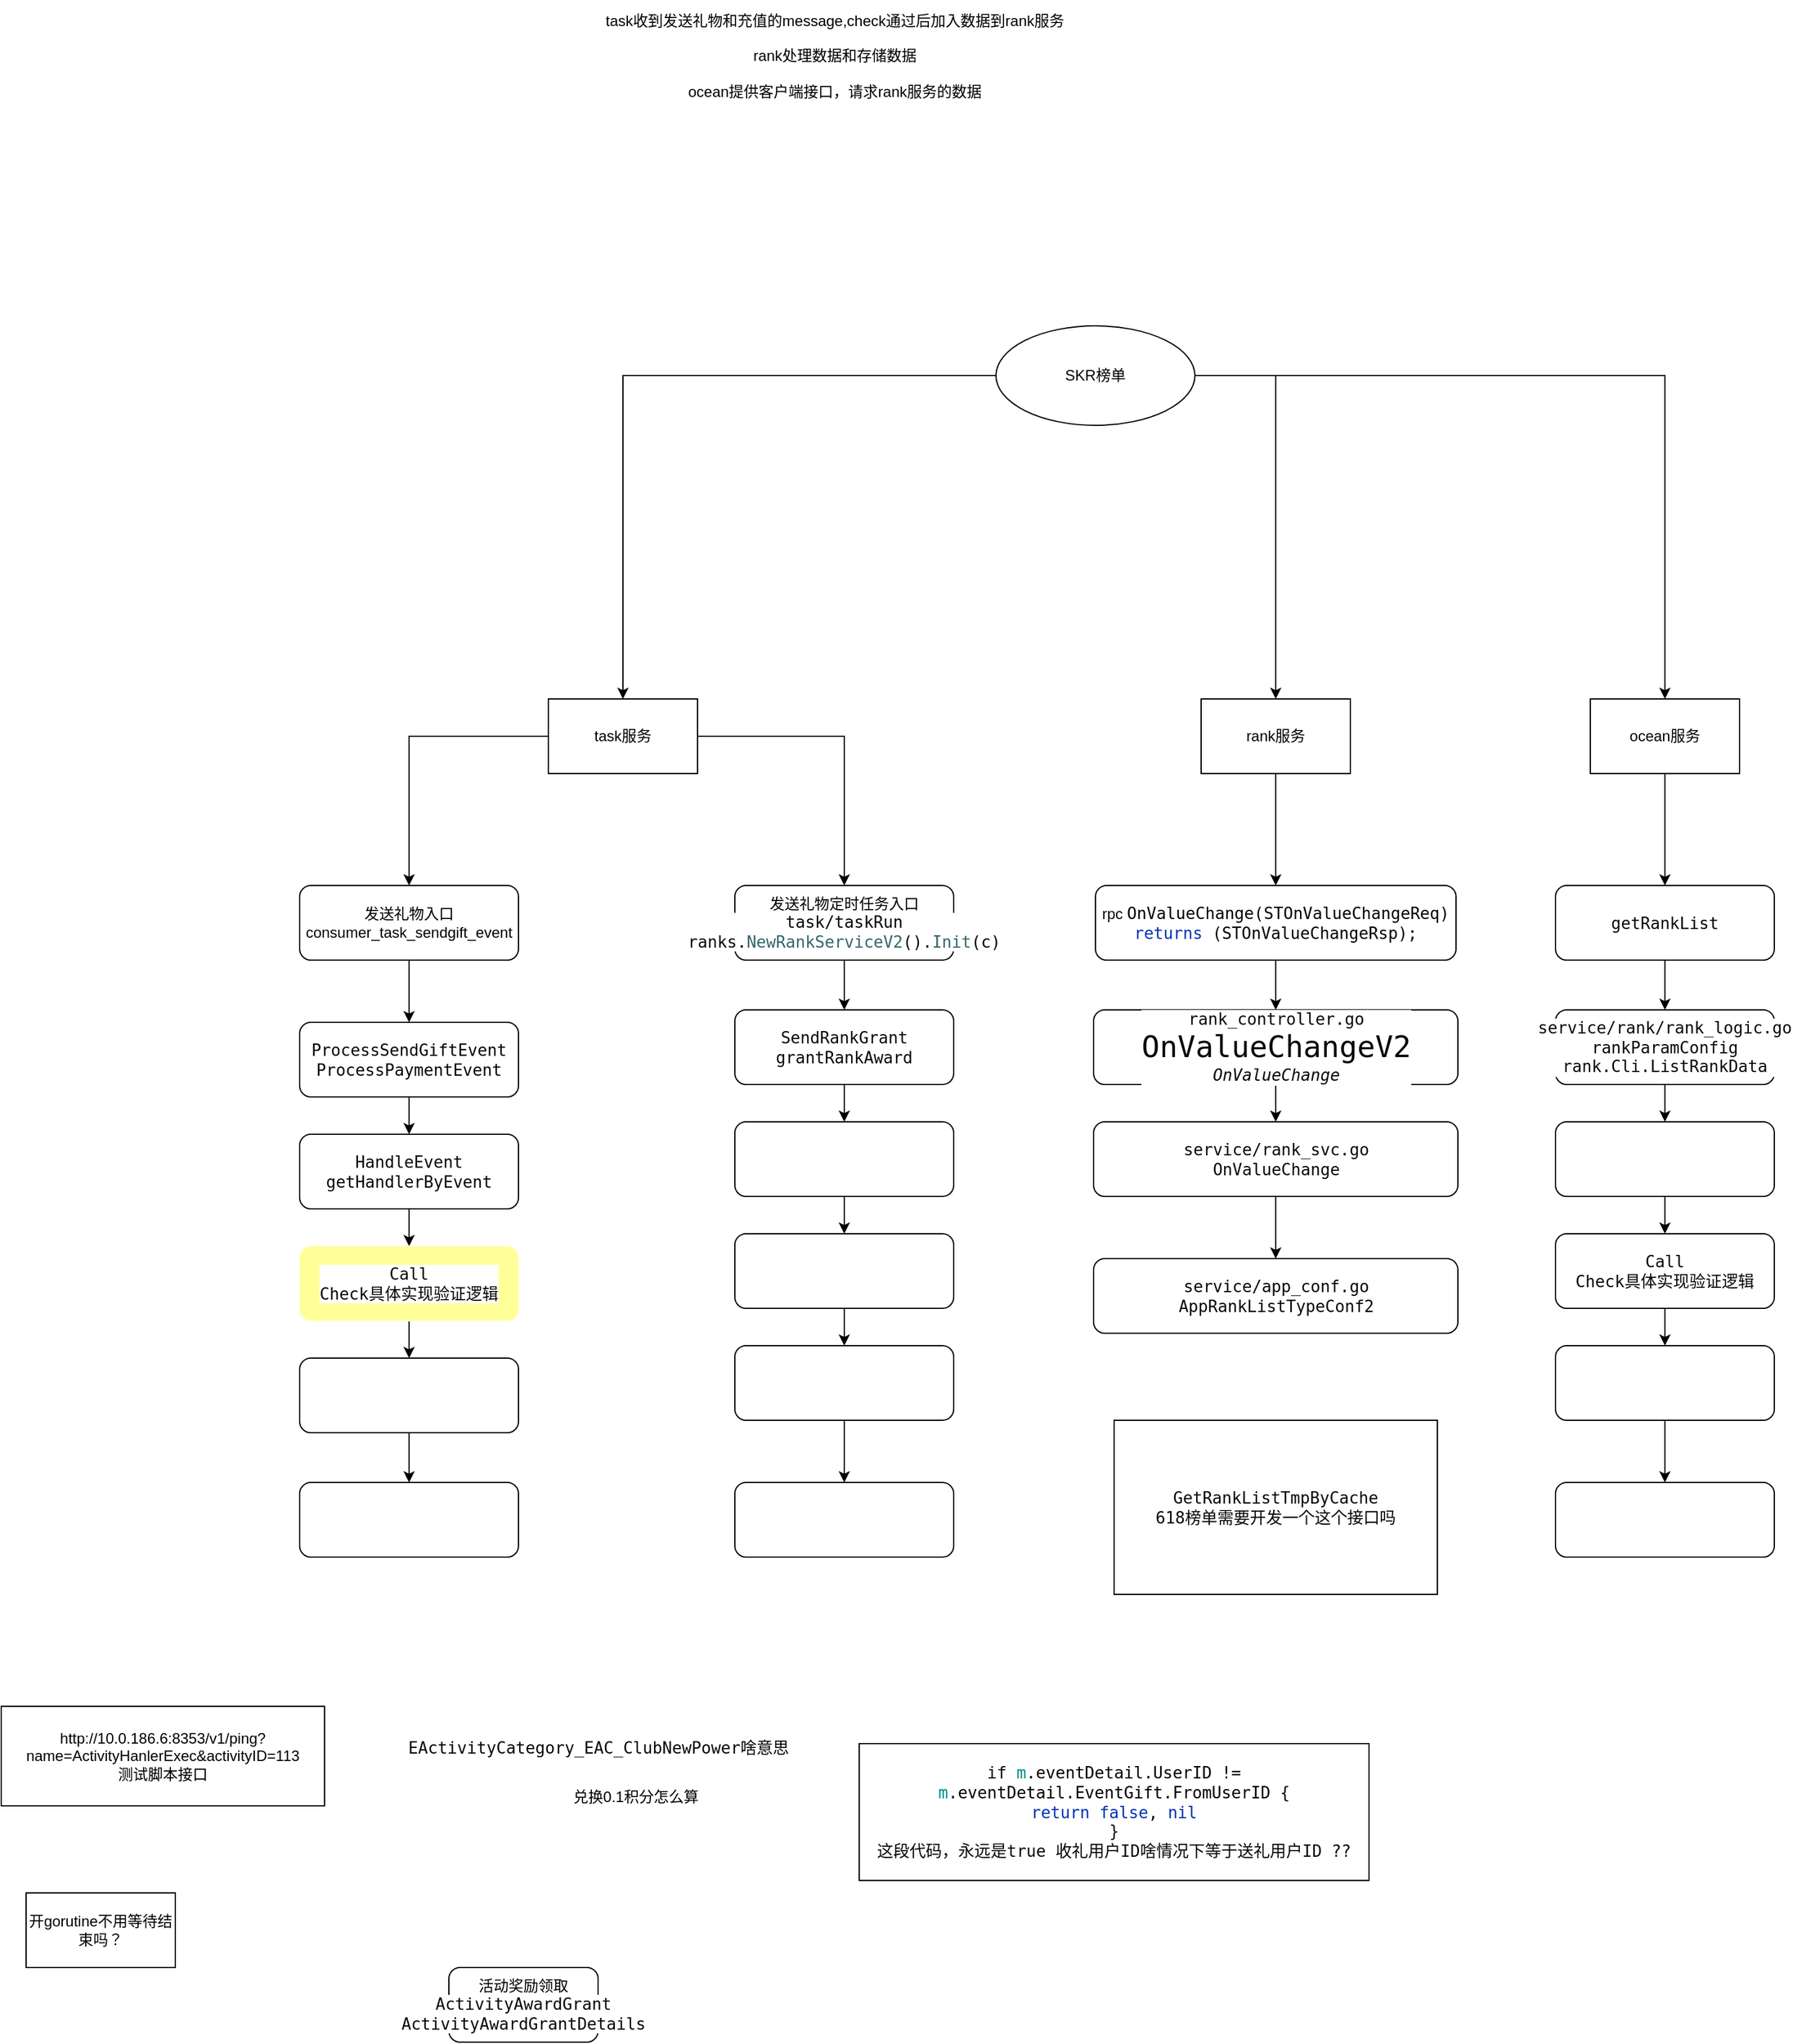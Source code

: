 <mxfile version="21.2.9" type="github">
  <diagram name="第 1 页" id="Fbihhg92MvRgJRtighSf">
    <mxGraphModel dx="1782" dy="1642" grid="1" gridSize="10" guides="1" tooltips="1" connect="1" arrows="1" fold="1" page="1" pageScale="1" pageWidth="827" pageHeight="1169" math="0" shadow="0">
      <root>
        <mxCell id="0" />
        <mxCell id="1" parent="0" />
        <mxCell id="SIuLATBYy6BGo_daEX-A-12" value="" style="edgeStyle=orthogonalEdgeStyle;rounded=0;orthogonalLoop=1;jettySize=auto;html=1;" parent="1" source="SIuLATBYy6BGo_daEX-A-1" target="SIuLATBYy6BGo_daEX-A-6" edge="1">
          <mxGeometry relative="1" as="geometry" />
        </mxCell>
        <mxCell id="SIuLATBYy6BGo_daEX-A-1" value="&lt;div style=&quot;background-color: rgb(255, 255, 255); color: rgb(8, 8, 8); font-family: &amp;quot;JetBrains Mono&amp;quot;, monospace; font-size: 9.8pt;&quot;&gt;ProcessSendGiftEvent&lt;/div&gt;&lt;div style=&quot;background-color: rgb(255, 255, 255); color: rgb(8, 8, 8); font-family: &amp;quot;JetBrains Mono&amp;quot;, monospace; font-size: 9.8pt;&quot;&gt;&lt;div style=&quot;font-size: 9.8pt;&quot;&gt;ProcessPaymentEvent&lt;/div&gt;&lt;/div&gt;" style="rounded=1;whiteSpace=wrap;html=1;" parent="1" vertex="1">
          <mxGeometry x="200" y="120" width="176" height="60" as="geometry" />
        </mxCell>
        <mxCell id="SIuLATBYy6BGo_daEX-A-11" value="" style="edgeStyle=orthogonalEdgeStyle;rounded=0;orthogonalLoop=1;jettySize=auto;html=1;" parent="1" source="SIuLATBYy6BGo_daEX-A-5" target="SIuLATBYy6BGo_daEX-A-1" edge="1">
          <mxGeometry relative="1" as="geometry" />
        </mxCell>
        <mxCell id="SIuLATBYy6BGo_daEX-A-5" value="发送礼物入口&lt;br&gt;consumer_task_sendgift_event" style="rounded=1;whiteSpace=wrap;html=1;" parent="1" vertex="1">
          <mxGeometry x="200" y="10" width="176" height="60" as="geometry" />
        </mxCell>
        <mxCell id="SIuLATBYy6BGo_daEX-A-13" value="" style="edgeStyle=orthogonalEdgeStyle;rounded=0;orthogonalLoop=1;jettySize=auto;html=1;" parent="1" source="SIuLATBYy6BGo_daEX-A-6" target="SIuLATBYy6BGo_daEX-A-9" edge="1">
          <mxGeometry relative="1" as="geometry" />
        </mxCell>
        <mxCell id="SIuLATBYy6BGo_daEX-A-6" value="&lt;div style=&quot;background-color: rgb(255, 255, 255); color: rgb(8, 8, 8); font-family: &amp;quot;JetBrains Mono&amp;quot;, monospace; font-size: 9.8pt;&quot;&gt;HandleEvent&lt;br&gt;&lt;/div&gt;&lt;div style=&quot;background-color: rgb(255, 255, 255); color: rgb(8, 8, 8); font-family: &amp;quot;JetBrains Mono&amp;quot;, monospace; font-size: 9.8pt;&quot;&gt;getHandlerByEvent&lt;/div&gt;" style="rounded=1;whiteSpace=wrap;html=1;" parent="1" vertex="1">
          <mxGeometry x="200" y="210" width="176" height="60" as="geometry" />
        </mxCell>
        <mxCell id="SIuLATBYy6BGo_daEX-A-8" value="" style="rounded=1;whiteSpace=wrap;html=1;" parent="1" vertex="1">
          <mxGeometry x="200" y="490" width="176" height="60" as="geometry" />
        </mxCell>
        <mxCell id="SIuLATBYy6BGo_daEX-A-14" value="" style="edgeStyle=orthogonalEdgeStyle;rounded=0;orthogonalLoop=1;jettySize=auto;html=1;" parent="1" source="SIuLATBYy6BGo_daEX-A-9" target="SIuLATBYy6BGo_daEX-A-10" edge="1">
          <mxGeometry relative="1" as="geometry" />
        </mxCell>
        <mxCell id="SIuLATBYy6BGo_daEX-A-9" value="&lt;div style=&quot;background-color: rgb(255, 255, 255); color: rgb(8, 8, 8); font-family: &amp;quot;JetBrains Mono&amp;quot;, monospace; font-size: 9.8pt;&quot;&gt;Call&lt;/div&gt;&lt;div style=&quot;background-color: rgb(255, 255, 255); color: rgb(8, 8, 8); font-family: &amp;quot;JetBrains Mono&amp;quot;, monospace; font-size: 9.8pt;&quot;&gt;&lt;div style=&quot;font-size: 9.8pt;&quot;&gt;Check具体实现验证逻辑&lt;/div&gt;&lt;/div&gt;" style="rounded=1;whiteSpace=wrap;html=1;strokeColor=#FFFFCC;fillColor=#FFFF99;" parent="1" vertex="1">
          <mxGeometry x="200" y="300" width="176" height="60" as="geometry" />
        </mxCell>
        <mxCell id="SIuLATBYy6BGo_daEX-A-15" value="" style="edgeStyle=orthogonalEdgeStyle;rounded=0;orthogonalLoop=1;jettySize=auto;html=1;" parent="1" source="SIuLATBYy6BGo_daEX-A-10" edge="1">
          <mxGeometry relative="1" as="geometry">
            <mxPoint x="288" y="490" as="targetPoint" />
          </mxGeometry>
        </mxCell>
        <mxCell id="SIuLATBYy6BGo_daEX-A-10" value="" style="rounded=1;whiteSpace=wrap;html=1;" parent="1" vertex="1">
          <mxGeometry x="200" y="390" width="176" height="60" as="geometry" />
        </mxCell>
        <mxCell id="SIuLATBYy6BGo_daEX-A-16" value="" style="edgeStyle=orthogonalEdgeStyle;rounded=0;orthogonalLoop=1;jettySize=auto;html=1;" parent="1" source="SIuLATBYy6BGo_daEX-A-17" target="SIuLATBYy6BGo_daEX-A-21" edge="1">
          <mxGeometry relative="1" as="geometry" />
        </mxCell>
        <mxCell id="SIuLATBYy6BGo_daEX-A-17" value="&lt;div style=&quot;background-color: rgb(255, 255, 255); color: rgb(8, 8, 8); font-family: &amp;quot;JetBrains Mono&amp;quot;, monospace; font-size: 9.8pt;&quot;&gt;&lt;div style=&quot;font-size: 9.8pt;&quot;&gt;SendRankGrant&lt;/div&gt;&lt;div style=&quot;font-size: 9.8pt;&quot;&gt;&lt;div style=&quot;font-size: 9.8pt;&quot;&gt;grantRankAward&lt;/div&gt;&lt;/div&gt;&lt;/div&gt;" style="rounded=1;whiteSpace=wrap;html=1;" parent="1" vertex="1">
          <mxGeometry x="550" y="110" width="176" height="60" as="geometry" />
        </mxCell>
        <mxCell id="SIuLATBYy6BGo_daEX-A-18" value="" style="edgeStyle=orthogonalEdgeStyle;rounded=0;orthogonalLoop=1;jettySize=auto;html=1;" parent="1" source="SIuLATBYy6BGo_daEX-A-19" target="SIuLATBYy6BGo_daEX-A-17" edge="1">
          <mxGeometry relative="1" as="geometry" />
        </mxCell>
        <mxCell id="SIuLATBYy6BGo_daEX-A-19" value="发送礼物定时任务入口&lt;br&gt;&lt;div style=&quot;background-color: rgb(255, 255, 255); color: rgb(8, 8, 8); font-family: &amp;quot;JetBrains Mono&amp;quot;, monospace; font-size: 9.8pt;&quot;&gt;task/taskRun&lt;/div&gt;&lt;div style=&quot;background-color: rgb(255, 255, 255); color: rgb(8, 8, 8); font-family: &amp;quot;JetBrains Mono&amp;quot;, monospace; font-size: 9.8pt;&quot;&gt;&lt;div style=&quot;font-size: 9.8pt;&quot;&gt;ranks.&lt;span style=&quot;color:#36666b;&quot;&gt;NewRankServiceV2&lt;/span&gt;().&lt;span style=&quot;color:#36666b;&quot;&gt;Init&lt;/span&gt;(&lt;span style=&quot;color:#000000;&quot;&gt;c&lt;/span&gt;)&lt;/div&gt;&lt;/div&gt;" style="rounded=1;whiteSpace=wrap;html=1;" parent="1" vertex="1">
          <mxGeometry x="550" y="10" width="176" height="60" as="geometry" />
        </mxCell>
        <mxCell id="SIuLATBYy6BGo_daEX-A-20" value="" style="edgeStyle=orthogonalEdgeStyle;rounded=0;orthogonalLoop=1;jettySize=auto;html=1;" parent="1" source="SIuLATBYy6BGo_daEX-A-21" target="SIuLATBYy6BGo_daEX-A-23" edge="1">
          <mxGeometry relative="1" as="geometry" />
        </mxCell>
        <mxCell id="SIuLATBYy6BGo_daEX-A-21" value="&lt;div style=&quot;background-color: rgb(255, 255, 255); color: rgb(8, 8, 8); font-family: &amp;quot;JetBrains Mono&amp;quot;, monospace; font-size: 9.8pt;&quot;&gt;&lt;br&gt;&lt;/div&gt;" style="rounded=1;whiteSpace=wrap;html=1;" parent="1" vertex="1">
          <mxGeometry x="550" y="200" width="176" height="60" as="geometry" />
        </mxCell>
        <mxCell id="SIuLATBYy6BGo_daEX-A-22" value="" style="edgeStyle=orthogonalEdgeStyle;rounded=0;orthogonalLoop=1;jettySize=auto;html=1;" parent="1" source="SIuLATBYy6BGo_daEX-A-23" target="SIuLATBYy6BGo_daEX-A-25" edge="1">
          <mxGeometry relative="1" as="geometry" />
        </mxCell>
        <mxCell id="SIuLATBYy6BGo_daEX-A-23" value="&lt;div style=&quot;background-color: rgb(255, 255, 255); color: rgb(8, 8, 8); font-family: &amp;quot;JetBrains Mono&amp;quot;, monospace; font-size: 9.8pt;&quot;&gt;&lt;br&gt;&lt;/div&gt;" style="rounded=1;whiteSpace=wrap;html=1;" parent="1" vertex="1">
          <mxGeometry x="550" y="290" width="176" height="60" as="geometry" />
        </mxCell>
        <mxCell id="SIuLATBYy6BGo_daEX-A-24" value="" style="edgeStyle=orthogonalEdgeStyle;rounded=0;orthogonalLoop=1;jettySize=auto;html=1;" parent="1" source="SIuLATBYy6BGo_daEX-A-25" edge="1">
          <mxGeometry relative="1" as="geometry">
            <mxPoint x="638" y="490" as="targetPoint" />
          </mxGeometry>
        </mxCell>
        <mxCell id="SIuLATBYy6BGo_daEX-A-25" value="" style="rounded=1;whiteSpace=wrap;html=1;" parent="1" vertex="1">
          <mxGeometry x="550" y="380" width="176" height="60" as="geometry" />
        </mxCell>
        <mxCell id="SIuLATBYy6BGo_daEX-A-26" value="" style="rounded=1;whiteSpace=wrap;html=1;" parent="1" vertex="1">
          <mxGeometry x="550" y="490" width="176" height="60" as="geometry" />
        </mxCell>
        <mxCell id="SIuLATBYy6BGo_daEX-A-31" value="" style="edgeStyle=orthogonalEdgeStyle;rounded=0;orthogonalLoop=1;jettySize=auto;html=1;" parent="1" source="SIuLATBYy6BGo_daEX-A-32" edge="1">
          <mxGeometry relative="1" as="geometry">
            <mxPoint x="985" y="200" as="targetPoint" />
          </mxGeometry>
        </mxCell>
        <mxCell id="SIuLATBYy6BGo_daEX-A-32" value="&lt;div style=&quot;background-color: rgb(255, 255, 255); color: rgb(8, 8, 8); font-family: &amp;quot;JetBrains Mono&amp;quot;, monospace;&quot;&gt;&lt;div style=&quot;&quot;&gt;&lt;div style=&quot;font-size: 9.8pt;&quot;&gt;rank_controller.go&lt;/div&gt;&lt;div style=&quot;&quot;&gt;&lt;div style=&quot;&quot;&gt;&lt;font style=&quot;font-size: 24px;&quot;&gt;OnValueChangeV2&lt;/font&gt;&lt;/div&gt;&lt;div style=&quot;font-size: 9.8pt;&quot;&gt;&lt;i&gt;OnValueChange&lt;/i&gt;&lt;/div&gt;&lt;/div&gt;&lt;/div&gt;&lt;/div&gt;" style="rounded=1;whiteSpace=wrap;html=1;" parent="1" vertex="1">
          <mxGeometry x="838.5" y="110" width="293" height="60" as="geometry" />
        </mxCell>
        <mxCell id="SIuLATBYy6BGo_daEX-A-33" value="" style="edgeStyle=orthogonalEdgeStyle;rounded=0;orthogonalLoop=1;jettySize=auto;html=1;" parent="1" source="SIuLATBYy6BGo_daEX-A-41" target="SIuLATBYy6BGo_daEX-A-32" edge="1">
          <mxGeometry relative="1" as="geometry" />
        </mxCell>
        <mxCell id="SIuLATBYy6BGo_daEX-A-41" value="rpc&amp;nbsp;&lt;span style=&quot;border-color: var(--border-color); font-family: &amp;quot;JetBrains Mono&amp;quot;, monospace; font-size: 13.067px; background-color: rgb(255, 255, 255);&quot;&gt;OnValueChange&lt;/span&gt;&lt;span style=&quot;color: rgb(8, 8, 8); font-family: &amp;quot;JetBrains Mono&amp;quot;, monospace; font-size: 13.067px; background-color: rgb(255, 255, 255);&quot;&gt;(&lt;/span&gt;&lt;span style=&quot;border-color: var(--border-color); font-family: &amp;quot;JetBrains Mono&amp;quot;, monospace; font-size: 13.067px; background-color: rgb(255, 255, 255);&quot;&gt;STOnValueChangeReq&lt;/span&gt;&lt;span style=&quot;font-family: &amp;quot;JetBrains Mono&amp;quot;, monospace; font-size: 13.067px; background-color: rgb(255, 255, 255);&quot;&gt;&lt;font color=&quot;#080808&quot;&gt;)&lt;br&gt;&lt;/font&gt;&lt;/span&gt;&lt;span style=&quot;border-color: var(--border-color); font-family: &amp;quot;JetBrains Mono&amp;quot;, monospace; font-size: 13.067px; background-color: rgb(255, 255, 255); color: rgb(0, 51, 179);&quot;&gt;returns&amp;nbsp;&lt;/span&gt;&lt;span style=&quot;color: rgb(8, 8, 8); font-family: &amp;quot;JetBrains Mono&amp;quot;, monospace; font-size: 13.067px; background-color: rgb(255, 255, 255);&quot;&gt;(&lt;/span&gt;&lt;span style=&quot;border-color: var(--border-color); font-family: &amp;quot;JetBrains Mono&amp;quot;, monospace; font-size: 13.067px; background-color: rgb(255, 255, 255);&quot;&gt;STOnValueChangeRsp&lt;/span&gt;&lt;span style=&quot;color: rgb(8, 8, 8); font-family: &amp;quot;JetBrains Mono&amp;quot;, monospace; font-size: 13.067px; background-color: rgb(255, 255, 255);&quot;&gt;);&lt;/span&gt;" style="rounded=1;whiteSpace=wrap;html=1;" parent="1" vertex="1">
          <mxGeometry x="840" y="10" width="290" height="60" as="geometry" />
        </mxCell>
        <mxCell id="SIuLATBYy6BGo_daEX-A-42" value="" style="edgeStyle=orthogonalEdgeStyle;rounded=0;orthogonalLoop=1;jettySize=auto;html=1;" parent="1" source="SIuLATBYy6BGo_daEX-A-43" target="SIuLATBYy6BGo_daEX-A-46" edge="1">
          <mxGeometry relative="1" as="geometry" />
        </mxCell>
        <mxCell id="SIuLATBYy6BGo_daEX-A-43" value="&lt;div style=&quot;background-color: rgb(255, 255, 255); color: rgb(8, 8, 8); font-family: &amp;quot;JetBrains Mono&amp;quot;, monospace; font-size: 9.8pt;&quot;&gt;&lt;div style=&quot;font-size: 9.8pt;&quot;&gt;&lt;span style=&quot;font-size: 9.8pt;&quot;&gt;service/rank/rank_logic.go&lt;/span&gt;&lt;br&gt;&lt;/div&gt;&lt;div style=&quot;font-size: 9.8pt;&quot;&gt;&lt;div style=&quot;border-color: var(--border-color); font-size: 9.8pt;&quot;&gt;rankParamConfig&lt;/div&gt;&lt;div style=&quot;border-color: var(--border-color); font-size: 9.8pt;&quot;&gt;&lt;div style=&quot;font-size: 9.8pt;&quot;&gt;rank.Cli.ListRankData&lt;/div&gt;&lt;/div&gt;&lt;/div&gt;&lt;/div&gt;" style="rounded=1;whiteSpace=wrap;html=1;" parent="1" vertex="1">
          <mxGeometry x="1210" y="110" width="176" height="60" as="geometry" />
        </mxCell>
        <mxCell id="SIuLATBYy6BGo_daEX-A-44" value="" style="edgeStyle=orthogonalEdgeStyle;rounded=0;orthogonalLoop=1;jettySize=auto;html=1;" parent="1" source="SIuLATBYy6BGo_daEX-A-52" target="SIuLATBYy6BGo_daEX-A-43" edge="1">
          <mxGeometry relative="1" as="geometry" />
        </mxCell>
        <mxCell id="SIuLATBYy6BGo_daEX-A-45" value="" style="edgeStyle=orthogonalEdgeStyle;rounded=0;orthogonalLoop=1;jettySize=auto;html=1;" parent="1" source="SIuLATBYy6BGo_daEX-A-46" target="SIuLATBYy6BGo_daEX-A-48" edge="1">
          <mxGeometry relative="1" as="geometry" />
        </mxCell>
        <mxCell id="SIuLATBYy6BGo_daEX-A-46" value="&lt;div style=&quot;background-color: rgb(255, 255, 255); color: rgb(8, 8, 8); font-family: &amp;quot;JetBrains Mono&amp;quot;, monospace; font-size: 9.8pt;&quot;&gt;&lt;br&gt;&lt;/div&gt;" style="rounded=1;whiteSpace=wrap;html=1;" parent="1" vertex="1">
          <mxGeometry x="1210" y="200" width="176" height="60" as="geometry" />
        </mxCell>
        <mxCell id="SIuLATBYy6BGo_daEX-A-47" value="" style="edgeStyle=orthogonalEdgeStyle;rounded=0;orthogonalLoop=1;jettySize=auto;html=1;" parent="1" source="SIuLATBYy6BGo_daEX-A-48" target="SIuLATBYy6BGo_daEX-A-50" edge="1">
          <mxGeometry relative="1" as="geometry" />
        </mxCell>
        <mxCell id="SIuLATBYy6BGo_daEX-A-48" value="&lt;div style=&quot;background-color: rgb(255, 255, 255); color: rgb(8, 8, 8); font-family: &amp;quot;JetBrains Mono&amp;quot;, monospace; font-size: 9.8pt;&quot;&gt;Call&lt;/div&gt;&lt;div style=&quot;background-color: rgb(255, 255, 255); color: rgb(8, 8, 8); font-family: &amp;quot;JetBrains Mono&amp;quot;, monospace; font-size: 9.8pt;&quot;&gt;&lt;div style=&quot;font-size: 9.8pt;&quot;&gt;Check具体实现验证逻辑&lt;/div&gt;&lt;/div&gt;" style="rounded=1;whiteSpace=wrap;html=1;" parent="1" vertex="1">
          <mxGeometry x="1210" y="290" width="176" height="60" as="geometry" />
        </mxCell>
        <mxCell id="SIuLATBYy6BGo_daEX-A-49" value="" style="edgeStyle=orthogonalEdgeStyle;rounded=0;orthogonalLoop=1;jettySize=auto;html=1;" parent="1" source="SIuLATBYy6BGo_daEX-A-50" edge="1">
          <mxGeometry relative="1" as="geometry">
            <mxPoint x="1298" y="490" as="targetPoint" />
          </mxGeometry>
        </mxCell>
        <mxCell id="SIuLATBYy6BGo_daEX-A-50" value="" style="rounded=1;whiteSpace=wrap;html=1;" parent="1" vertex="1">
          <mxGeometry x="1210" y="380" width="176" height="60" as="geometry" />
        </mxCell>
        <mxCell id="SIuLATBYy6BGo_daEX-A-51" value="" style="rounded=1;whiteSpace=wrap;html=1;" parent="1" vertex="1">
          <mxGeometry x="1210" y="490" width="176" height="60" as="geometry" />
        </mxCell>
        <mxCell id="SIuLATBYy6BGo_daEX-A-52" value="&lt;div style=&quot;background-color: rgb(255, 255, 255); color: rgb(8, 8, 8); font-family: &amp;quot;JetBrains Mono&amp;quot;, monospace; font-size: 9.8pt;&quot;&gt;getRankList&lt;br&gt;&lt;/div&gt;" style="rounded=1;whiteSpace=wrap;html=1;" parent="1" vertex="1">
          <mxGeometry x="1210" y="10" width="176" height="60" as="geometry" />
        </mxCell>
        <mxCell id="SIuLATBYy6BGo_daEX-A-54" style="edgeStyle=orthogonalEdgeStyle;rounded=0;orthogonalLoop=1;jettySize=auto;html=1;entryX=0.5;entryY=0;entryDx=0;entryDy=0;" parent="1" source="SIuLATBYy6BGo_daEX-A-53" target="SIuLATBYy6BGo_daEX-A-5" edge="1">
          <mxGeometry relative="1" as="geometry" />
        </mxCell>
        <mxCell id="SIuLATBYy6BGo_daEX-A-55" style="edgeStyle=orthogonalEdgeStyle;rounded=0;orthogonalLoop=1;jettySize=auto;html=1;entryX=0.5;entryY=0;entryDx=0;entryDy=0;" parent="1" source="SIuLATBYy6BGo_daEX-A-53" target="SIuLATBYy6BGo_daEX-A-19" edge="1">
          <mxGeometry relative="1" as="geometry" />
        </mxCell>
        <mxCell id="SIuLATBYy6BGo_daEX-A-53" value="task服务" style="rounded=0;whiteSpace=wrap;html=1;" parent="1" vertex="1">
          <mxGeometry x="400" y="-140" width="120" height="60" as="geometry" />
        </mxCell>
        <mxCell id="SIuLATBYy6BGo_daEX-A-76" style="edgeStyle=orthogonalEdgeStyle;rounded=0;orthogonalLoop=1;jettySize=auto;html=1;" parent="1" source="SIuLATBYy6BGo_daEX-A-58" target="SIuLATBYy6BGo_daEX-A-53" edge="1">
          <mxGeometry relative="1" as="geometry" />
        </mxCell>
        <mxCell id="SIuLATBYy6BGo_daEX-A-77" style="edgeStyle=orthogonalEdgeStyle;rounded=0;orthogonalLoop=1;jettySize=auto;html=1;" parent="1" source="SIuLATBYy6BGo_daEX-A-58" target="SIuLATBYy6BGo_daEX-A-60" edge="1">
          <mxGeometry relative="1" as="geometry" />
        </mxCell>
        <mxCell id="SIuLATBYy6BGo_daEX-A-78" style="edgeStyle=orthogonalEdgeStyle;rounded=0;orthogonalLoop=1;jettySize=auto;html=1;" parent="1" source="SIuLATBYy6BGo_daEX-A-58" target="SIuLATBYy6BGo_daEX-A-63" edge="1">
          <mxGeometry relative="1" as="geometry" />
        </mxCell>
        <mxCell id="SIuLATBYy6BGo_daEX-A-58" value="SKR榜单" style="ellipse;whiteSpace=wrap;html=1;" parent="1" vertex="1">
          <mxGeometry x="760" y="-440" width="160" height="80" as="geometry" />
        </mxCell>
        <mxCell id="SIuLATBYy6BGo_daEX-A-61" style="edgeStyle=orthogonalEdgeStyle;rounded=0;orthogonalLoop=1;jettySize=auto;html=1;entryX=0.5;entryY=0;entryDx=0;entryDy=0;" parent="1" source="SIuLATBYy6BGo_daEX-A-60" target="SIuLATBYy6BGo_daEX-A-41" edge="1">
          <mxGeometry relative="1" as="geometry" />
        </mxCell>
        <mxCell id="SIuLATBYy6BGo_daEX-A-60" value="rank服务" style="rounded=0;whiteSpace=wrap;html=1;" parent="1" vertex="1">
          <mxGeometry x="925" y="-140" width="120" height="60" as="geometry" />
        </mxCell>
        <mxCell id="SIuLATBYy6BGo_daEX-A-65" value="" style="edgeStyle=orthogonalEdgeStyle;rounded=0;orthogonalLoop=1;jettySize=auto;html=1;" parent="1" source="SIuLATBYy6BGo_daEX-A-63" target="SIuLATBYy6BGo_daEX-A-52" edge="1">
          <mxGeometry relative="1" as="geometry" />
        </mxCell>
        <mxCell id="SIuLATBYy6BGo_daEX-A-63" value="ocean服务" style="rounded=0;whiteSpace=wrap;html=1;" parent="1" vertex="1">
          <mxGeometry x="1238" y="-140" width="120" height="60" as="geometry" />
        </mxCell>
        <mxCell id="SIuLATBYy6BGo_daEX-A-81" value="" style="edgeStyle=orthogonalEdgeStyle;rounded=0;orthogonalLoop=1;jettySize=auto;html=1;" parent="1" source="SIuLATBYy6BGo_daEX-A-79" target="SIuLATBYy6BGo_daEX-A-80" edge="1">
          <mxGeometry relative="1" as="geometry" />
        </mxCell>
        <mxCell id="SIuLATBYy6BGo_daEX-A-79" value="&lt;div style=&quot;background-color: rgb(255, 255, 255); color: rgb(8, 8, 8); font-family: &amp;quot;JetBrains Mono&amp;quot;, monospace; font-size: 9.8pt;&quot;&gt;&lt;div style=&quot;font-size: 9.8pt;&quot;&gt;&lt;div style=&quot;font-size: 9.8pt;&quot;&gt;&lt;div style=&quot;font-size: 9.8pt;&quot;&gt;service/rank_svc.go&lt;/div&gt;&lt;div style=&quot;font-size: 9.8pt;&quot;&gt;OnValueChange&lt;/div&gt;&lt;/div&gt;&lt;/div&gt;&lt;/div&gt;" style="rounded=1;whiteSpace=wrap;html=1;" parent="1" vertex="1">
          <mxGeometry x="838.5" y="200" width="293" height="60" as="geometry" />
        </mxCell>
        <mxCell id="SIuLATBYy6BGo_daEX-A-80" value="&lt;div style=&quot;background-color: rgb(255, 255, 255); color: rgb(8, 8, 8); font-family: &amp;quot;JetBrains Mono&amp;quot;, monospace; font-size: 9.8pt;&quot;&gt;&lt;div style=&quot;font-size: 9.8pt;&quot;&gt;&lt;div style=&quot;font-size: 9.8pt;&quot;&gt;&lt;div style=&quot;font-size: 9.8pt;&quot;&gt;&lt;div style=&quot;font-size: 9.8pt;&quot;&gt;service/app_conf.go&lt;/div&gt;&lt;div style=&quot;font-size: 9.8pt;&quot;&gt;AppRankListTypeConf2&lt;/div&gt;&lt;/div&gt;&lt;/div&gt;&lt;/div&gt;&lt;/div&gt;" style="rounded=1;whiteSpace=wrap;html=1;" parent="1" vertex="1">
          <mxGeometry x="838.5" y="310" width="293" height="60" as="geometry" />
        </mxCell>
        <mxCell id="SIuLATBYy6BGo_daEX-A-82" value="&lt;div style=&quot;background-color: rgb(255, 255, 255); color: rgb(8, 8, 8); font-family: &amp;quot;JetBrains Mono&amp;quot;, monospace; font-size: 9.8pt;&quot;&gt;GetRankListTmpByCache&lt;/div&gt;&lt;div style=&quot;background-color: rgb(255, 255, 255); color: rgb(8, 8, 8); font-family: &amp;quot;JetBrains Mono&amp;quot;, monospace; font-size: 9.8pt;&quot;&gt;618榜单需要开发一个这个接口吗&lt;/div&gt;" style="whiteSpace=wrap;html=1;" parent="1" vertex="1">
          <mxGeometry x="855" y="440" width="260" height="140" as="geometry" />
        </mxCell>
        <mxCell id="SIuLATBYy6BGo_daEX-A-83" value="task收到发送礼物和充值的message,check通过后加入数据到rank服务&lt;br&gt;&lt;br&gt;rank处理数据和存储数据&lt;br&gt;&lt;br&gt;ocean提供客户端接口，请求rank服务的数据" style="text;html=1;align=center;verticalAlign=middle;resizable=0;points=[];autosize=1;strokeColor=none;fillColor=none;" parent="1" vertex="1">
          <mxGeometry x="435" y="-702" width="390" height="90" as="geometry" />
        </mxCell>
        <mxCell id="SIuLATBYy6BGo_daEX-A-84" value="&lt;div style=&quot;background-color: rgb(255, 255, 255); color: rgb(8, 8, 8); font-family: &amp;quot;JetBrains Mono&amp;quot;, monospace; font-size: 9.8pt;&quot;&gt;EActivityCategory_EAC_ClubNewPower啥意思&lt;/div&gt;" style="text;html=1;align=center;verticalAlign=middle;resizable=0;points=[];autosize=1;strokeColor=none;fillColor=none;" parent="1" vertex="1">
          <mxGeometry x="275" y="688" width="330" height="30" as="geometry" />
        </mxCell>
        <mxCell id="SIuLATBYy6BGo_daEX-A-85" value="兑换0.1积分怎么算&lt;br&gt;" style="text;html=1;align=center;verticalAlign=middle;resizable=0;points=[];autosize=1;strokeColor=none;fillColor=none;" parent="1" vertex="1">
          <mxGeometry x="410" y="728" width="120" height="30" as="geometry" />
        </mxCell>
        <mxCell id="SIuLATBYy6BGo_daEX-A-86" value="活动奖励领取&lt;br&gt;&lt;div style=&quot;background-color: rgb(255, 255, 255); color: rgb(8, 8, 8); font-family: &amp;quot;JetBrains Mono&amp;quot;, monospace; font-size: 9.8pt;&quot;&gt;ActivityAwardGrant&lt;/div&gt;&lt;div style=&quot;background-color: rgb(255, 255, 255); color: rgb(8, 8, 8); font-family: &amp;quot;JetBrains Mono&amp;quot;, monospace; font-size: 9.8pt;&quot;&gt;&lt;div style=&quot;font-size: 9.8pt;&quot;&gt;ActivityAwardGrantDetails&lt;/div&gt;&lt;/div&gt;" style="rounded=1;whiteSpace=wrap;html=1;" parent="1" vertex="1">
          <mxGeometry x="320" y="880" width="120" height="60" as="geometry" />
        </mxCell>
        <mxCell id="nHkY1eO5tsopHFkKs1ia-1" value="&lt;div style=&quot;background-color: rgb(255, 255, 255); color: rgb(8, 8, 8); font-family: &amp;quot;JetBrains Mono&amp;quot;, monospace; font-size: 9.8pt;&quot;&gt;if &lt;span style=&quot;color:#008a91;&quot;&gt;m&lt;/span&gt;.&lt;span style=&quot;color:#000000;&quot;&gt;eventDetail&lt;/span&gt;.&lt;span style=&quot;color:#000000;&quot;&gt;UserID &lt;/span&gt;!= &lt;span style=&quot;color:#008a91;&quot;&gt;m&lt;/span&gt;.&lt;span style=&quot;color:#000000;&quot;&gt;eventDetail&lt;/span&gt;.&lt;span style=&quot;color:#000000;&quot;&gt;EventGift&lt;/span&gt;.&lt;span style=&quot;color:#000000;&quot;&gt;FromUserID &lt;/span&gt;{&lt;br&gt;    &lt;span style=&quot;color:#0033b3;&quot;&gt;return false&lt;/span&gt;, &lt;span style=&quot;color:#0033b3;&quot;&gt;nil&lt;br&gt;&lt;/span&gt;}&lt;/div&gt;&lt;div style=&quot;background-color: rgb(255, 255, 255); color: rgb(8, 8, 8); font-family: &amp;quot;JetBrains Mono&amp;quot;, monospace; font-size: 9.8pt;&quot;&gt;这段代码，永远是true 收礼用户ID啥情况下等于送礼用户ID ??&lt;/div&gt;" style="whiteSpace=wrap;html=1;" vertex="1" parent="1">
          <mxGeometry x="650" y="700" width="410" height="110" as="geometry" />
        </mxCell>
        <mxCell id="nHkY1eO5tsopHFkKs1ia-3" value="http://10.0.186.6:8353/v1/ping?name=ActivityHanlerExec&amp;amp;activityID=113&lt;br&gt;测试脚本接口&lt;br&gt;" style="whiteSpace=wrap;html=1;" vertex="1" parent="1">
          <mxGeometry x="-40" y="670" width="260" height="80" as="geometry" />
        </mxCell>
        <mxCell id="nHkY1eO5tsopHFkKs1ia-5" value="开gorutine不用等待结束吗？&lt;br&gt;" style="whiteSpace=wrap;html=1;" vertex="1" parent="1">
          <mxGeometry x="-20" y="820" width="120" height="60" as="geometry" />
        </mxCell>
      </root>
    </mxGraphModel>
  </diagram>
</mxfile>
